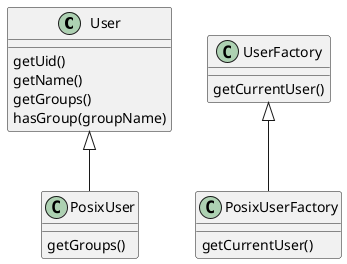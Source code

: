 @startuml

class User{
    getUid()
    getName()
    getGroups()
    hasGroup(groupName)
}

class PosixUser{
    getGroups()
}
class UserFactory{
    getCurrentUser()
}
class PosixUserFactory {
    getCurrentUser() 
}

User  <|-- PosixUser
UserFactory  <|-- PosixUserFactory
@enduml
